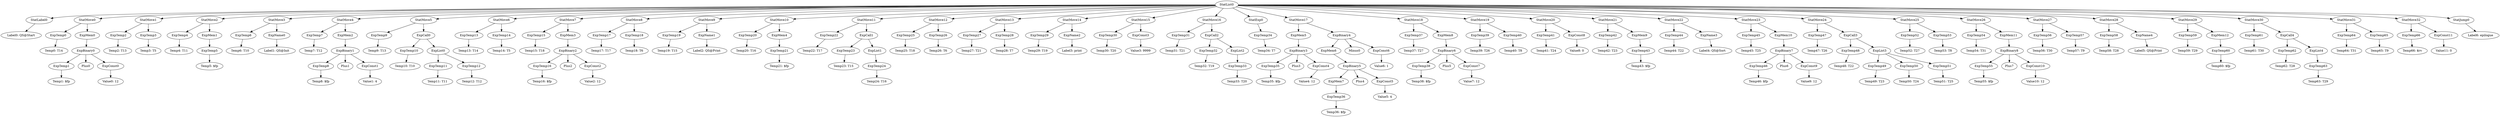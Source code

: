 digraph {
	ordering = out;
	StatMove32 -> ExpTemp66;
	StatMove32 -> ExpConst11;
	ExpTemp66 -> "Temp66: $rv";
	ExpTemp64 -> "Temp64: T31";
	ExpTemp63 -> "Temp63: T29";
	ExpTemp62 -> "Temp62: T28";
	StatMove30 -> ExpTemp61;
	StatMove30 -> ExpCall4;
	ExpTemp61 -> "Temp61: T30";
	ExpName4 -> "Label5: QS@Print";
	ExpTemp57 -> "Temp57: T9";
	ExpTemp56 -> "Temp56: T30";
	ExpBinary8 -> ExpTemp55;
	ExpBinary8 -> Plus7;
	ExpBinary8 -> ExpConst10;
	ExpTemp55 -> "Temp55: $fp";
	ExpTemp52 -> "Temp52: T27";
	ExpTemp50 -> "Temp50: T24";
	ExpList3 -> ExpTemp49;
	ExpList3 -> ExpTemp50;
	ExpList3 -> ExpTemp51;
	ExpCall3 -> ExpTemp48;
	ExpCall3 -> ExpList3;
	ExpBinary7 -> ExpTemp46;
	ExpBinary7 -> Plus6;
	ExpBinary7 -> ExpConst9;
	ExpTemp60 -> "Temp60: $fp";
	ExpTemp46 -> "Temp46: $fp";
	StatMove28 -> ExpTemp58;
	StatMove28 -> ExpName4;
	ExpName3 -> "Label4: QS@Sort";
	StatJump0 -> "Label6: epilogue";
	ExpTemp44 -> "Temp44: T22";
	StatMove21 -> ExpTemp42;
	StatMove21 -> ExpMem9;
	StatMove25 -> ExpTemp52;
	StatMove25 -> ExpTemp53;
	ExpTemp42 -> "Temp42: T23";
	StatMove20 -> ExpTemp41;
	StatMove20 -> ExpConst8;
	ExpTemp40 -> "Temp40: T8";
	ExpName1 -> "Label2: QS@Print";
	ExpTemp54 -> "Temp54: T31";
	StatMove2 -> ExpTemp4;
	StatMove2 -> ExpMem1;
	ExpTemp59 -> "Temp59: T29";
	StatMove8 -> ExpTemp17;
	StatMove8 -> ExpTemp18;
	StatMove0 -> ExpTemp0;
	StatMove0 -> ExpMem0;
	ExpTemp32 -> "Temp32: T19";
	ExpMem3 -> ExpBinary2;
	ExpTemp37 -> "Temp37: T27";
	ExpBinary2 -> ExpTemp16;
	ExpBinary2 -> Plus2;
	ExpBinary2 -> ExpConst2;
	ExpTemp19 -> "Temp19: T15";
	StatLabel0 -> "Label0: QS@Start";
	ExpMem5 -> ExpBinary3;
	StatMove22 -> ExpTemp44;
	StatMove22 -> ExpName3;
	StatMove6 -> ExpTemp13;
	StatMove6 -> ExpTemp14;
	ExpTemp6 -> "Temp6: T10";
	ExpTemp16 -> "Temp16: $fp";
	StatMove24 -> ExpTemp47;
	StatMove24 -> ExpCall3;
	ExpBinary6 -> ExpTemp38;
	ExpBinary6 -> Plus5;
	ExpBinary6 -> ExpConst7;
	ExpTemp13 -> "Temp13: T14";
	ExpList0 -> ExpTemp11;
	ExpList0 -> ExpTemp12;
	ExpCall4 -> ExpTemp62;
	ExpCall4 -> ExpList4;
	ExpTemp9 -> "Temp9: T13";
	ExpTemp53 -> "Temp53: T8";
	ExpTemp21 -> "Temp21: $fp";
	ExpCall0 -> ExpTemp10;
	ExpCall0 -> ExpList0;
	StatMove14 -> ExpTemp29;
	StatMove14 -> ExpName2;
	StatMove23 -> ExpTemp45;
	StatMove23 -> ExpMem10;
	ExpTemp12 -> "Temp12: T12";
	ExpTemp45 -> "Temp45: T25";
	ExpConst1 -> "Value1: 4";
	StatMove1 -> ExpTemp2;
	StatMove1 -> ExpTemp3;
	ExpTemp8 -> "Temp8: $fp";
	ExpTemp18 -> "Temp18: T6";
	StatMove31 -> ExpTemp64;
	StatMove31 -> ExpTemp65;
	ExpConst10 -> "Value10: 12";
	ExpBinary1 -> ExpTemp8;
	ExpBinary1 -> Plus1;
	ExpBinary1 -> ExpConst1;
	ExpMem10 -> ExpBinary7;
	ExpTemp10 -> "Temp10: T10";
	ExpTemp51 -> "Temp51: T25";
	ExpTemp2 -> "Temp2: T13";
	ExpConst0 -> "Value0: 12";
	ExpMem2 -> ExpBinary1;
	ExpTemp33 -> "Temp33: T20";
	StatMove26 -> ExpTemp54;
	StatMove26 -> ExpMem11;
	ExpTemp48 -> "Temp48: T22";
	StatMove9 -> ExpTemp19;
	StatMove9 -> ExpName1;
	ExpMem1 -> ExpTemp5;
	ExpTemp34 -> "Temp34: T7";
	ExpConst6 -> "Value6: 1";
	ExpConst11 -> "Value11: 0";
	StatList0 -> StatLabel0;
	StatList0 -> StatMove0;
	StatList0 -> StatMove1;
	StatList0 -> StatMove2;
	StatList0 -> StatMove3;
	StatList0 -> StatMove4;
	StatList0 -> StatMove5;
	StatList0 -> StatMove6;
	StatList0 -> StatMove7;
	StatList0 -> StatMove8;
	StatList0 -> StatMove9;
	StatList0 -> StatMove10;
	StatList0 -> StatMove11;
	StatList0 -> StatMove12;
	StatList0 -> StatMove13;
	StatList0 -> StatMove14;
	StatList0 -> StatMove15;
	StatList0 -> StatMove16;
	StatList0 -> StatExp0;
	StatList0 -> StatMove17;
	StatList0 -> StatMove18;
	StatList0 -> StatMove19;
	StatList0 -> StatMove20;
	StatList0 -> StatMove21;
	StatList0 -> StatMove22;
	StatList0 -> StatMove23;
	StatList0 -> StatMove24;
	StatList0 -> StatMove25;
	StatList0 -> StatMove26;
	StatList0 -> StatMove27;
	StatList0 -> StatMove28;
	StatList0 -> StatMove29;
	StatList0 -> StatMove30;
	StatList0 -> StatMove31;
	StatList0 -> StatMove32;
	StatList0 -> StatJump0;
	ExpTemp0 -> "Temp0: T14";
	ExpTemp7 -> "Temp7: T12";
	ExpBinary0 -> ExpTemp1;
	ExpBinary0 -> Plus0;
	ExpBinary0 -> ExpConst0;
	ExpMem9 -> ExpTemp43;
	ExpTemp17 -> "Temp17: T17";
	ExpTemp23 -> "Temp23: T15";
	ExpTemp3 -> "Temp3: T5";
	StatMove12 -> ExpTemp25;
	StatMove12 -> ExpTemp26;
	ExpTemp14 -> "Temp14: T5";
	ExpTemp5 -> "Temp5: $fp";
	ExpTemp11 -> "Temp11: T11";
	ExpConst2 -> "Value2: 12";
	StatExp0 -> ExpTemp34;
	StatMove3 -> ExpTemp6;
	StatMove3 -> ExpName0;
	ExpTemp4 -> "Temp4: T11";
	StatMove7 -> ExpTemp15;
	StatMove7 -> ExpMem3;
	ExpTemp15 -> "Temp15: T18";
	ExpTemp28 -> "Temp28: T7";
	StatMove19 -> ExpTemp39;
	StatMove19 -> ExpTemp40;
	ExpMem0 -> ExpBinary0;
	StatMove27 -> ExpTemp56;
	StatMove27 -> ExpTemp57;
	ExpConst9 -> "Value9: 12";
	StatMove5 -> ExpTemp9;
	StatMove5 -> ExpCall0;
	StatMove4 -> ExpTemp7;
	StatMove4 -> ExpMem2;
	ExpConst8 -> "Value8: 0";
	ExpName0 -> "Label1: QS@Init";
	ExpTemp20 -> "Temp20: T16";
	StatMove10 -> ExpTemp20;
	StatMove10 -> ExpMem4;
	ExpTemp47 -> "Temp47: T26";
	ExpCall2 -> ExpTemp32;
	ExpCall2 -> ExpList2;
	ExpMem4 -> ExpTemp21;
	ExpMem11 -> ExpBinary8;
	StatMove11 -> ExpTemp22;
	StatMove11 -> ExpCall1;
	ExpCall1 -> ExpTemp23;
	ExpCall1 -> ExpList1;
	ExpTemp24 -> "Temp24: T16";
	ExpMem6 -> ExpBinary5;
	ExpTemp25 -> "Temp25: T18";
	ExpTemp41 -> "Temp41: T24";
	ExpTemp26 -> "Temp26: T6";
	ExpList4 -> ExpTemp63;
	ExpTemp27 -> "Temp27: T21";
	StatMove13 -> ExpTemp27;
	StatMove13 -> ExpTemp28;
	ExpTemp29 -> "Temp29: T19";
	ExpTemp58 -> "Temp58: T28";
	ExpName2 -> "Label3: print";
	ExpTemp30 -> "Temp30: T20";
	ExpConst3 -> "Value3: 9999";
	ExpMem12 -> ExpTemp60;
	ExpTemp49 -> "Temp49: T23";
	StatMove16 -> ExpTemp31;
	StatMove16 -> ExpCall2;
	ExpTemp22 -> "Temp22: T17";
	ExpList2 -> ExpTemp33;
	ExpTemp65 -> "Temp65: T9";
	StatMove29 -> ExpTemp59;
	StatMove29 -> ExpMem12;
	ExpList1 -> ExpTemp24;
	ExpBinary4 -> ExpMem6;
	ExpBinary4 -> Minus0;
	ExpBinary4 -> ExpConst6;
	ExpTemp1 -> "Temp1: $fp";
	ExpTemp35 -> "Temp35: $fp";
	ExpConst4 -> "Value4: 12";
	StatMove17 -> ExpMem5;
	StatMove17 -> ExpBinary4;
	ExpTemp36 -> "Temp36: $fp";
	ExpBinary3 -> ExpTemp35;
	ExpBinary3 -> Plus3;
	ExpBinary3 -> ExpConst4;
	StatMove15 -> ExpTemp30;
	StatMove15 -> ExpConst3;
	ExpMem7 -> ExpTemp36;
	ExpTemp43 -> "Temp43: $fp";
	ExpBinary5 -> ExpMem7;
	ExpBinary5 -> Plus4;
	ExpBinary5 -> ExpConst5;
	StatMove18 -> ExpTemp37;
	StatMove18 -> ExpMem8;
	ExpConst5 -> "Value5: 4";
	ExpTemp39 -> "Temp39: T26";
	ExpTemp38 -> "Temp38: $fp";
	ExpTemp31 -> "Temp31: T21";
	ExpConst7 -> "Value7: 12";
	ExpMem8 -> ExpBinary6;
}

